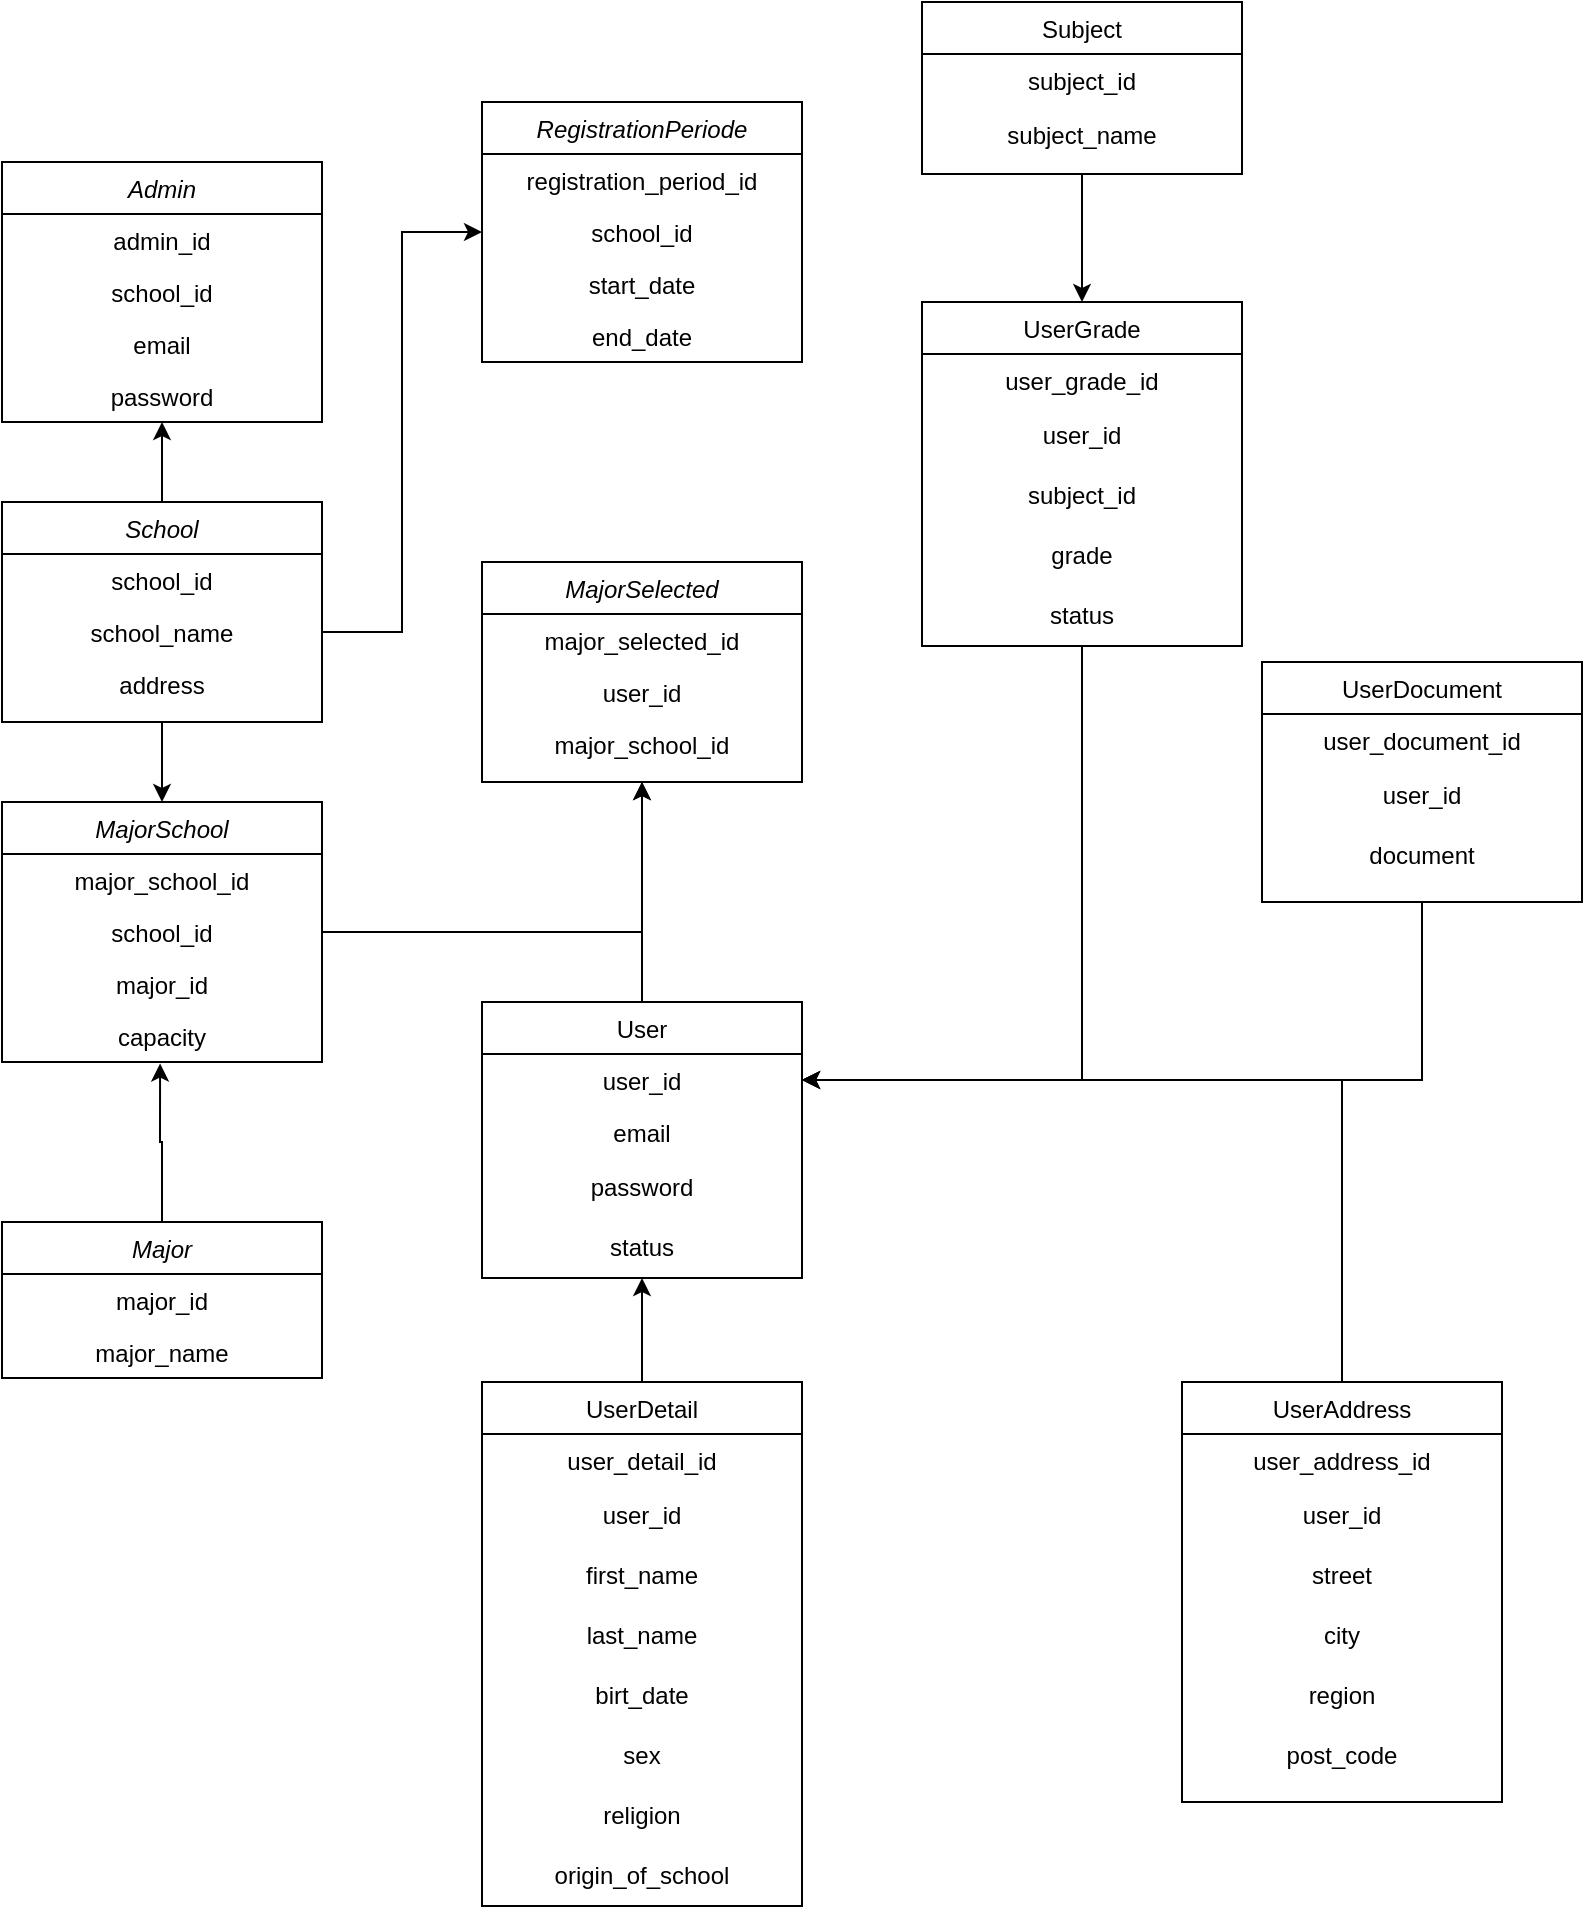<mxfile version="22.1.5" type="github">
  <diagram id="C5RBs43oDa-KdzZeNtuy" name="Page-1">
    <mxGraphModel dx="1664" dy="982" grid="1" gridSize="10" guides="1" tooltips="1" connect="1" arrows="1" fold="1" page="1" pageScale="1" pageWidth="827" pageHeight="1169" math="0" shadow="0">
      <root>
        <mxCell id="WIyWlLk6GJQsqaUBKTNV-0" />
        <mxCell id="WIyWlLk6GJQsqaUBKTNV-1" parent="WIyWlLk6GJQsqaUBKTNV-0" />
        <mxCell id="zkfFHV4jXpPFQw0GAbJ--0" value="Admin" style="swimlane;fontStyle=2;align=center;verticalAlign=top;childLayout=stackLayout;horizontal=1;startSize=26;horizontalStack=0;resizeParent=1;resizeLast=0;collapsible=1;marginBottom=0;rounded=0;shadow=0;strokeWidth=1;" parent="WIyWlLk6GJQsqaUBKTNV-1" vertex="1">
          <mxGeometry x="30" y="110" width="160" height="130" as="geometry">
            <mxRectangle x="230" y="140" width="160" height="26" as="alternateBounds" />
          </mxGeometry>
        </mxCell>
        <mxCell id="zkfFHV4jXpPFQw0GAbJ--1" value="admin_id" style="text;align=center;verticalAlign=top;spacingLeft=4;spacingRight=4;overflow=hidden;rotatable=0;points=[[0,0.5],[1,0.5]];portConstraint=eastwest;" parent="zkfFHV4jXpPFQw0GAbJ--0" vertex="1">
          <mxGeometry y="26" width="160" height="26" as="geometry" />
        </mxCell>
        <mxCell id="zkfFHV4jXpPFQw0GAbJ--3" value="school_id" style="text;align=center;verticalAlign=top;spacingLeft=4;spacingRight=4;overflow=hidden;rotatable=0;points=[[0,0.5],[1,0.5]];portConstraint=eastwest;rounded=0;shadow=0;html=0;" parent="zkfFHV4jXpPFQw0GAbJ--0" vertex="1">
          <mxGeometry y="52" width="160" height="26" as="geometry" />
        </mxCell>
        <mxCell id="zkfFHV4jXpPFQw0GAbJ--2" value="email" style="text;align=center;verticalAlign=top;spacingLeft=4;spacingRight=4;overflow=hidden;rotatable=0;points=[[0,0.5],[1,0.5]];portConstraint=eastwest;rounded=0;shadow=0;html=0;" parent="zkfFHV4jXpPFQw0GAbJ--0" vertex="1">
          <mxGeometry y="78" width="160" height="26" as="geometry" />
        </mxCell>
        <mxCell id="1_YcByywU4vVhhrC88xA-54" value="password" style="text;align=center;verticalAlign=top;spacingLeft=4;spacingRight=4;overflow=hidden;rotatable=0;points=[[0,0.5],[1,0.5]];portConstraint=eastwest;rounded=0;shadow=0;html=0;" vertex="1" parent="zkfFHV4jXpPFQw0GAbJ--0">
          <mxGeometry y="104" width="160" height="26" as="geometry" />
        </mxCell>
        <mxCell id="1_YcByywU4vVhhrC88xA-66" style="edgeStyle=orthogonalEdgeStyle;rounded=0;orthogonalLoop=1;jettySize=auto;html=1;entryX=0.5;entryY=1;entryDx=0;entryDy=0;" edge="1" parent="WIyWlLk6GJQsqaUBKTNV-1" source="zkfFHV4jXpPFQw0GAbJ--6" target="1_YcByywU4vVhhrC88xA-61">
          <mxGeometry relative="1" as="geometry" />
        </mxCell>
        <mxCell id="zkfFHV4jXpPFQw0GAbJ--6" value="User" style="swimlane;fontStyle=0;align=center;verticalAlign=top;childLayout=stackLayout;horizontal=1;startSize=26;horizontalStack=0;resizeParent=1;resizeLast=0;collapsible=1;marginBottom=0;rounded=0;shadow=0;strokeWidth=1;" parent="WIyWlLk6GJQsqaUBKTNV-1" vertex="1">
          <mxGeometry x="270" y="530" width="160" height="138" as="geometry">
            <mxRectangle x="130" y="380" width="160" height="26" as="alternateBounds" />
          </mxGeometry>
        </mxCell>
        <mxCell id="zkfFHV4jXpPFQw0GAbJ--7" value="user_id" style="text;align=center;verticalAlign=top;spacingLeft=4;spacingRight=4;overflow=hidden;rotatable=0;points=[[0,0.5],[1,0.5]];portConstraint=eastwest;" parent="zkfFHV4jXpPFQw0GAbJ--6" vertex="1">
          <mxGeometry y="26" width="160" height="26" as="geometry" />
        </mxCell>
        <mxCell id="zkfFHV4jXpPFQw0GAbJ--8" value="email" style="text;align=center;verticalAlign=top;spacingLeft=4;spacingRight=4;overflow=hidden;rotatable=0;points=[[0,0.5],[1,0.5]];portConstraint=eastwest;rounded=0;shadow=0;html=0;" parent="zkfFHV4jXpPFQw0GAbJ--6" vertex="1">
          <mxGeometry y="52" width="160" height="26" as="geometry" />
        </mxCell>
        <mxCell id="1_YcByywU4vVhhrC88xA-0" value="password" style="text;strokeColor=none;align=center;fillColor=none;html=1;verticalAlign=middle;whiteSpace=wrap;rounded=0;labelPosition=center;verticalLabelPosition=middle;" vertex="1" parent="zkfFHV4jXpPFQw0GAbJ--6">
          <mxGeometry y="78" width="160" height="30" as="geometry" />
        </mxCell>
        <mxCell id="1_YcByywU4vVhhrC88xA-76" value="status" style="text;strokeColor=none;align=center;fillColor=none;html=1;verticalAlign=middle;whiteSpace=wrap;rounded=0;labelPosition=center;verticalLabelPosition=middle;" vertex="1" parent="zkfFHV4jXpPFQw0GAbJ--6">
          <mxGeometry y="108" width="160" height="30" as="geometry" />
        </mxCell>
        <mxCell id="1_YcByywU4vVhhrC88xA-40" style="edgeStyle=orthogonalEdgeStyle;rounded=0;orthogonalLoop=1;jettySize=auto;html=1;entryX=0.5;entryY=1;entryDx=0;entryDy=0;" edge="1" parent="WIyWlLk6GJQsqaUBKTNV-1" source="zkfFHV4jXpPFQw0GAbJ--13" target="zkfFHV4jXpPFQw0GAbJ--6">
          <mxGeometry relative="1" as="geometry" />
        </mxCell>
        <object label="UserDetail" id="zkfFHV4jXpPFQw0GAbJ--13">
          <mxCell style="swimlane;fontStyle=0;align=center;verticalAlign=top;childLayout=stackLayout;horizontal=1;startSize=26;horizontalStack=0;resizeParent=1;resizeLast=0;collapsible=1;marginBottom=0;rounded=0;shadow=0;strokeWidth=1;" parent="WIyWlLk6GJQsqaUBKTNV-1" vertex="1">
            <mxGeometry x="270" y="720" width="160" height="262" as="geometry">
              <mxRectangle x="340" y="380" width="170" height="26" as="alternateBounds" />
            </mxGeometry>
          </mxCell>
        </object>
        <mxCell id="zkfFHV4jXpPFQw0GAbJ--14" value="user_detail_id" style="text;align=center;verticalAlign=top;spacingLeft=4;spacingRight=4;overflow=hidden;rotatable=0;points=[[0,0.5],[1,0.5]];portConstraint=eastwest;" parent="zkfFHV4jXpPFQw0GAbJ--13" vertex="1">
          <mxGeometry y="26" width="160" height="26" as="geometry" />
        </mxCell>
        <mxCell id="1_YcByywU4vVhhrC88xA-1" value="user_id" style="text;strokeColor=none;align=center;fillColor=none;html=1;verticalAlign=middle;whiteSpace=wrap;rounded=0;" vertex="1" parent="zkfFHV4jXpPFQw0GAbJ--13">
          <mxGeometry y="52" width="160" height="30" as="geometry" />
        </mxCell>
        <mxCell id="1_YcByywU4vVhhrC88xA-3" value="first_name" style="text;strokeColor=none;align=center;fillColor=none;html=1;verticalAlign=middle;whiteSpace=wrap;rounded=0;" vertex="1" parent="zkfFHV4jXpPFQw0GAbJ--13">
          <mxGeometry y="82" width="160" height="30" as="geometry" />
        </mxCell>
        <mxCell id="1_YcByywU4vVhhrC88xA-4" value="last_name" style="text;strokeColor=none;align=center;fillColor=none;html=1;verticalAlign=middle;whiteSpace=wrap;rounded=0;" vertex="1" parent="zkfFHV4jXpPFQw0GAbJ--13">
          <mxGeometry y="112" width="160" height="30" as="geometry" />
        </mxCell>
        <mxCell id="1_YcByywU4vVhhrC88xA-5" value="birt_date" style="text;strokeColor=none;align=center;fillColor=none;html=1;verticalAlign=middle;whiteSpace=wrap;rounded=0;" vertex="1" parent="zkfFHV4jXpPFQw0GAbJ--13">
          <mxGeometry y="142" width="160" height="30" as="geometry" />
        </mxCell>
        <mxCell id="1_YcByywU4vVhhrC88xA-6" value="sex" style="text;strokeColor=none;align=center;fillColor=none;html=1;verticalAlign=middle;whiteSpace=wrap;rounded=0;" vertex="1" parent="zkfFHV4jXpPFQw0GAbJ--13">
          <mxGeometry y="172" width="160" height="30" as="geometry" />
        </mxCell>
        <mxCell id="1_YcByywU4vVhhrC88xA-7" value="religion" style="text;strokeColor=none;align=center;fillColor=none;html=1;verticalAlign=middle;whiteSpace=wrap;rounded=0;" vertex="1" parent="zkfFHV4jXpPFQw0GAbJ--13">
          <mxGeometry y="202" width="160" height="30" as="geometry" />
        </mxCell>
        <mxCell id="1_YcByywU4vVhhrC88xA-8" value="origin_of_school" style="text;strokeColor=none;align=center;fillColor=none;html=1;verticalAlign=middle;whiteSpace=wrap;rounded=0;" vertex="1" parent="zkfFHV4jXpPFQw0GAbJ--13">
          <mxGeometry y="232" width="160" height="30" as="geometry" />
        </mxCell>
        <mxCell id="1_YcByywU4vVhhrC88xA-19" style="edgeStyle=orthogonalEdgeStyle;rounded=0;orthogonalLoop=1;jettySize=auto;html=1;entryX=1;entryY=0.5;entryDx=0;entryDy=0;" edge="1" parent="WIyWlLk6GJQsqaUBKTNV-1" source="1_YcByywU4vVhhrC88xA-9" target="zkfFHV4jXpPFQw0GAbJ--7">
          <mxGeometry relative="1" as="geometry" />
        </mxCell>
        <object label="UserAddress" id="1_YcByywU4vVhhrC88xA-9">
          <mxCell style="swimlane;fontStyle=0;align=center;verticalAlign=top;childLayout=stackLayout;horizontal=1;startSize=26;horizontalStack=0;resizeParent=1;resizeLast=0;collapsible=1;marginBottom=0;rounded=0;shadow=0;strokeWidth=1;" vertex="1" parent="WIyWlLk6GJQsqaUBKTNV-1">
            <mxGeometry x="620" y="720" width="160" height="210" as="geometry">
              <mxRectangle x="340" y="380" width="170" height="26" as="alternateBounds" />
            </mxGeometry>
          </mxCell>
        </object>
        <mxCell id="1_YcByywU4vVhhrC88xA-10" value="user_address_id" style="text;align=center;verticalAlign=top;spacingLeft=4;spacingRight=4;overflow=hidden;rotatable=0;points=[[0,0.5],[1,0.5]];portConstraint=eastwest;" vertex="1" parent="1_YcByywU4vVhhrC88xA-9">
          <mxGeometry y="26" width="160" height="26" as="geometry" />
        </mxCell>
        <mxCell id="1_YcByywU4vVhhrC88xA-11" value="user_id" style="text;strokeColor=none;align=center;fillColor=none;html=1;verticalAlign=middle;whiteSpace=wrap;rounded=0;" vertex="1" parent="1_YcByywU4vVhhrC88xA-9">
          <mxGeometry y="52" width="160" height="30" as="geometry" />
        </mxCell>
        <mxCell id="1_YcByywU4vVhhrC88xA-12" value="street" style="text;strokeColor=none;align=center;fillColor=none;html=1;verticalAlign=middle;whiteSpace=wrap;rounded=0;" vertex="1" parent="1_YcByywU4vVhhrC88xA-9">
          <mxGeometry y="82" width="160" height="30" as="geometry" />
        </mxCell>
        <mxCell id="1_YcByywU4vVhhrC88xA-13" value="city" style="text;strokeColor=none;align=center;fillColor=none;html=1;verticalAlign=middle;whiteSpace=wrap;rounded=0;" vertex="1" parent="1_YcByywU4vVhhrC88xA-9">
          <mxGeometry y="112" width="160" height="30" as="geometry" />
        </mxCell>
        <mxCell id="1_YcByywU4vVhhrC88xA-14" value="region" style="text;strokeColor=none;align=center;fillColor=none;html=1;verticalAlign=middle;whiteSpace=wrap;rounded=0;" vertex="1" parent="1_YcByywU4vVhhrC88xA-9">
          <mxGeometry y="142" width="160" height="30" as="geometry" />
        </mxCell>
        <mxCell id="1_YcByywU4vVhhrC88xA-15" value="post_code" style="text;strokeColor=none;align=center;fillColor=none;html=1;verticalAlign=middle;whiteSpace=wrap;rounded=0;" vertex="1" parent="1_YcByywU4vVhhrC88xA-9">
          <mxGeometry y="172" width="160" height="30" as="geometry" />
        </mxCell>
        <mxCell id="1_YcByywU4vVhhrC88xA-27" style="edgeStyle=orthogonalEdgeStyle;rounded=0;orthogonalLoop=1;jettySize=auto;html=1;entryX=1;entryY=0.5;entryDx=0;entryDy=0;" edge="1" parent="WIyWlLk6GJQsqaUBKTNV-1" source="1_YcByywU4vVhhrC88xA-20" target="zkfFHV4jXpPFQw0GAbJ--7">
          <mxGeometry relative="1" as="geometry" />
        </mxCell>
        <object label="UserDocument" id="1_YcByywU4vVhhrC88xA-20">
          <mxCell style="swimlane;fontStyle=0;align=center;verticalAlign=top;childLayout=stackLayout;horizontal=1;startSize=26;horizontalStack=0;resizeParent=1;resizeLast=0;collapsible=1;marginBottom=0;rounded=0;shadow=0;strokeWidth=1;" vertex="1" parent="WIyWlLk6GJQsqaUBKTNV-1">
            <mxGeometry x="660" y="360" width="160" height="120" as="geometry">
              <mxRectangle x="340" y="380" width="170" height="26" as="alternateBounds" />
            </mxGeometry>
          </mxCell>
        </object>
        <mxCell id="1_YcByywU4vVhhrC88xA-21" value="user_document_id" style="text;align=center;verticalAlign=top;spacingLeft=4;spacingRight=4;overflow=hidden;rotatable=0;points=[[0,0.5],[1,0.5]];portConstraint=eastwest;" vertex="1" parent="1_YcByywU4vVhhrC88xA-20">
          <mxGeometry y="26" width="160" height="26" as="geometry" />
        </mxCell>
        <mxCell id="1_YcByywU4vVhhrC88xA-22" value="user_id" style="text;strokeColor=none;align=center;fillColor=none;html=1;verticalAlign=middle;whiteSpace=wrap;rounded=0;" vertex="1" parent="1_YcByywU4vVhhrC88xA-20">
          <mxGeometry y="52" width="160" height="30" as="geometry" />
        </mxCell>
        <mxCell id="1_YcByywU4vVhhrC88xA-23" value="document" style="text;strokeColor=none;align=center;fillColor=none;html=1;verticalAlign=middle;whiteSpace=wrap;rounded=0;" vertex="1" parent="1_YcByywU4vVhhrC88xA-20">
          <mxGeometry y="82" width="160" height="30" as="geometry" />
        </mxCell>
        <mxCell id="1_YcByywU4vVhhrC88xA-33" style="edgeStyle=orthogonalEdgeStyle;rounded=0;orthogonalLoop=1;jettySize=auto;html=1;entryX=1;entryY=0.5;entryDx=0;entryDy=0;" edge="1" parent="WIyWlLk6GJQsqaUBKTNV-1" source="1_YcByywU4vVhhrC88xA-28" target="zkfFHV4jXpPFQw0GAbJ--7">
          <mxGeometry relative="1" as="geometry" />
        </mxCell>
        <object label="UserGrade" id="1_YcByywU4vVhhrC88xA-28">
          <mxCell style="swimlane;fontStyle=0;align=center;verticalAlign=top;childLayout=stackLayout;horizontal=1;startSize=26;horizontalStack=0;resizeParent=1;resizeLast=0;collapsible=1;marginBottom=0;rounded=0;shadow=0;strokeWidth=1;" vertex="1" parent="WIyWlLk6GJQsqaUBKTNV-1">
            <mxGeometry x="490" y="180" width="160" height="172" as="geometry">
              <mxRectangle x="340" y="380" width="170" height="26" as="alternateBounds" />
            </mxGeometry>
          </mxCell>
        </object>
        <mxCell id="1_YcByywU4vVhhrC88xA-29" value="user_grade_id" style="text;align=center;verticalAlign=top;spacingLeft=4;spacingRight=4;overflow=hidden;rotatable=0;points=[[0,0.5],[1,0.5]];portConstraint=eastwest;" vertex="1" parent="1_YcByywU4vVhhrC88xA-28">
          <mxGeometry y="26" width="160" height="26" as="geometry" />
        </mxCell>
        <mxCell id="1_YcByywU4vVhhrC88xA-30" value="user_id" style="text;strokeColor=none;align=center;fillColor=none;html=1;verticalAlign=middle;whiteSpace=wrap;rounded=0;" vertex="1" parent="1_YcByywU4vVhhrC88xA-28">
          <mxGeometry y="52" width="160" height="30" as="geometry" />
        </mxCell>
        <mxCell id="1_YcByywU4vVhhrC88xA-31" value="subject_id" style="text;strokeColor=none;align=center;fillColor=none;html=1;verticalAlign=middle;whiteSpace=wrap;rounded=0;" vertex="1" parent="1_YcByywU4vVhhrC88xA-28">
          <mxGeometry y="82" width="160" height="30" as="geometry" />
        </mxCell>
        <mxCell id="1_YcByywU4vVhhrC88xA-32" value="grade" style="text;strokeColor=none;align=center;fillColor=none;html=1;verticalAlign=middle;whiteSpace=wrap;rounded=0;" vertex="1" parent="1_YcByywU4vVhhrC88xA-28">
          <mxGeometry y="112" width="160" height="30" as="geometry" />
        </mxCell>
        <mxCell id="1_YcByywU4vVhhrC88xA-75" value="status" style="text;strokeColor=none;align=center;fillColor=none;html=1;verticalAlign=middle;whiteSpace=wrap;rounded=0;" vertex="1" parent="1_YcByywU4vVhhrC88xA-28">
          <mxGeometry y="142" width="160" height="30" as="geometry" />
        </mxCell>
        <mxCell id="1_YcByywU4vVhhrC88xA-60" style="edgeStyle=orthogonalEdgeStyle;rounded=0;orthogonalLoop=1;jettySize=auto;html=1;entryX=0.5;entryY=0;entryDx=0;entryDy=0;" edge="1" parent="WIyWlLk6GJQsqaUBKTNV-1" source="1_YcByywU4vVhhrC88xA-34" target="1_YcByywU4vVhhrC88xA-28">
          <mxGeometry relative="1" as="geometry" />
        </mxCell>
        <object label="Subject" id="1_YcByywU4vVhhrC88xA-34">
          <mxCell style="swimlane;fontStyle=0;align=center;verticalAlign=top;childLayout=stackLayout;horizontal=1;startSize=26;horizontalStack=0;resizeParent=1;resizeLast=0;collapsible=1;marginBottom=0;rounded=0;shadow=0;strokeWidth=1;" vertex="1" parent="WIyWlLk6GJQsqaUBKTNV-1">
            <mxGeometry x="490" y="30" width="160" height="86" as="geometry">
              <mxRectangle x="340" y="380" width="170" height="26" as="alternateBounds" />
            </mxGeometry>
          </mxCell>
        </object>
        <mxCell id="1_YcByywU4vVhhrC88xA-35" value="subject_id" style="text;align=center;verticalAlign=top;spacingLeft=4;spacingRight=4;overflow=hidden;rotatable=0;points=[[0,0.5],[1,0.5]];portConstraint=eastwest;" vertex="1" parent="1_YcByywU4vVhhrC88xA-34">
          <mxGeometry y="26" width="160" height="26" as="geometry" />
        </mxCell>
        <mxCell id="1_YcByywU4vVhhrC88xA-36" value="subject_name" style="text;strokeColor=none;align=center;fillColor=none;html=1;verticalAlign=middle;whiteSpace=wrap;rounded=0;" vertex="1" parent="1_YcByywU4vVhhrC88xA-34">
          <mxGeometry y="52" width="160" height="30" as="geometry" />
        </mxCell>
        <mxCell id="1_YcByywU4vVhhrC88xA-58" style="edgeStyle=orthogonalEdgeStyle;rounded=0;orthogonalLoop=1;jettySize=auto;html=1;" edge="1" parent="WIyWlLk6GJQsqaUBKTNV-1" source="1_YcByywU4vVhhrC88xA-41" target="1_YcByywU4vVhhrC88xA-49">
          <mxGeometry relative="1" as="geometry" />
        </mxCell>
        <mxCell id="1_YcByywU4vVhhrC88xA-41" value="School" style="swimlane;fontStyle=2;align=center;verticalAlign=top;childLayout=stackLayout;horizontal=1;startSize=26;horizontalStack=0;resizeParent=1;resizeLast=0;collapsible=1;marginBottom=0;rounded=0;shadow=0;strokeWidth=1;" vertex="1" parent="WIyWlLk6GJQsqaUBKTNV-1">
          <mxGeometry x="30" y="280" width="160" height="110" as="geometry">
            <mxRectangle x="230" y="140" width="160" height="26" as="alternateBounds" />
          </mxGeometry>
        </mxCell>
        <mxCell id="1_YcByywU4vVhhrC88xA-42" value="school_id" style="text;align=center;verticalAlign=top;spacingLeft=4;spacingRight=4;overflow=hidden;rotatable=0;points=[[0,0.5],[1,0.5]];portConstraint=eastwest;" vertex="1" parent="1_YcByywU4vVhhrC88xA-41">
          <mxGeometry y="26" width="160" height="26" as="geometry" />
        </mxCell>
        <mxCell id="1_YcByywU4vVhhrC88xA-43" value="school_name" style="text;align=center;verticalAlign=top;spacingLeft=4;spacingRight=4;overflow=hidden;rotatable=0;points=[[0,0.5],[1,0.5]];portConstraint=eastwest;rounded=0;shadow=0;html=0;" vertex="1" parent="1_YcByywU4vVhhrC88xA-41">
          <mxGeometry y="52" width="160" height="26" as="geometry" />
        </mxCell>
        <mxCell id="1_YcByywU4vVhhrC88xA-44" value="address" style="text;align=center;verticalAlign=top;spacingLeft=4;spacingRight=4;overflow=hidden;rotatable=0;points=[[0,0.5],[1,0.5]];portConstraint=eastwest;rounded=0;shadow=0;html=0;" vertex="1" parent="1_YcByywU4vVhhrC88xA-41">
          <mxGeometry y="78" width="160" height="26" as="geometry" />
        </mxCell>
        <mxCell id="1_YcByywU4vVhhrC88xA-45" value="Major" style="swimlane;fontStyle=2;align=center;verticalAlign=top;childLayout=stackLayout;horizontal=1;startSize=26;horizontalStack=0;resizeParent=1;resizeLast=0;collapsible=1;marginBottom=0;rounded=0;shadow=0;strokeWidth=1;" vertex="1" parent="WIyWlLk6GJQsqaUBKTNV-1">
          <mxGeometry x="30" y="640" width="160" height="78" as="geometry">
            <mxRectangle x="230" y="140" width="160" height="26" as="alternateBounds" />
          </mxGeometry>
        </mxCell>
        <mxCell id="1_YcByywU4vVhhrC88xA-46" value="major_id" style="text;align=center;verticalAlign=top;spacingLeft=4;spacingRight=4;overflow=hidden;rotatable=0;points=[[0,0.5],[1,0.5]];portConstraint=eastwest;" vertex="1" parent="1_YcByywU4vVhhrC88xA-45">
          <mxGeometry y="26" width="160" height="26" as="geometry" />
        </mxCell>
        <mxCell id="1_YcByywU4vVhhrC88xA-47" value="major_name" style="text;align=center;verticalAlign=top;spacingLeft=4;spacingRight=4;overflow=hidden;rotatable=0;points=[[0,0.5],[1,0.5]];portConstraint=eastwest;rounded=0;shadow=0;html=0;" vertex="1" parent="1_YcByywU4vVhhrC88xA-45">
          <mxGeometry y="52" width="160" height="26" as="geometry" />
        </mxCell>
        <mxCell id="1_YcByywU4vVhhrC88xA-67" style="edgeStyle=orthogonalEdgeStyle;rounded=0;orthogonalLoop=1;jettySize=auto;html=1;entryX=0.5;entryY=1;entryDx=0;entryDy=0;" edge="1" parent="WIyWlLk6GJQsqaUBKTNV-1" source="1_YcByywU4vVhhrC88xA-49" target="1_YcByywU4vVhhrC88xA-61">
          <mxGeometry relative="1" as="geometry" />
        </mxCell>
        <mxCell id="1_YcByywU4vVhhrC88xA-49" value="MajorSchool" style="swimlane;fontStyle=2;align=center;verticalAlign=top;childLayout=stackLayout;horizontal=1;startSize=26;horizontalStack=0;resizeParent=1;resizeLast=0;collapsible=1;marginBottom=0;rounded=0;shadow=0;strokeWidth=1;" vertex="1" parent="WIyWlLk6GJQsqaUBKTNV-1">
          <mxGeometry x="30" y="430" width="160" height="130" as="geometry">
            <mxRectangle x="230" y="140" width="160" height="26" as="alternateBounds" />
          </mxGeometry>
        </mxCell>
        <mxCell id="1_YcByywU4vVhhrC88xA-50" value="major_school_id" style="text;align=center;verticalAlign=top;spacingLeft=4;spacingRight=4;overflow=hidden;rotatable=0;points=[[0,0.5],[1,0.5]];portConstraint=eastwest;" vertex="1" parent="1_YcByywU4vVhhrC88xA-49">
          <mxGeometry y="26" width="160" height="26" as="geometry" />
        </mxCell>
        <mxCell id="1_YcByywU4vVhhrC88xA-51" value="school_id" style="text;align=center;verticalAlign=top;spacingLeft=4;spacingRight=4;overflow=hidden;rotatable=0;points=[[0,0.5],[1,0.5]];portConstraint=eastwest;rounded=0;shadow=0;html=0;" vertex="1" parent="1_YcByywU4vVhhrC88xA-49">
          <mxGeometry y="52" width="160" height="26" as="geometry" />
        </mxCell>
        <mxCell id="1_YcByywU4vVhhrC88xA-52" value="major_id" style="text;align=center;verticalAlign=top;spacingLeft=4;spacingRight=4;overflow=hidden;rotatable=0;points=[[0,0.5],[1,0.5]];portConstraint=eastwest;rounded=0;shadow=0;html=0;" vertex="1" parent="1_YcByywU4vVhhrC88xA-49">
          <mxGeometry y="78" width="160" height="26" as="geometry" />
        </mxCell>
        <mxCell id="1_YcByywU4vVhhrC88xA-53" value="capacity" style="text;align=center;verticalAlign=top;spacingLeft=4;spacingRight=4;overflow=hidden;rotatable=0;points=[[0,0.5],[1,0.5]];portConstraint=eastwest;rounded=0;shadow=0;html=0;" vertex="1" parent="1_YcByywU4vVhhrC88xA-49">
          <mxGeometry y="104" width="160" height="26" as="geometry" />
        </mxCell>
        <mxCell id="1_YcByywU4vVhhrC88xA-59" style="edgeStyle=orthogonalEdgeStyle;rounded=0;orthogonalLoop=1;jettySize=auto;html=1;entryX=0.494;entryY=1.029;entryDx=0;entryDy=0;entryPerimeter=0;" edge="1" parent="WIyWlLk6GJQsqaUBKTNV-1" source="1_YcByywU4vVhhrC88xA-45" target="1_YcByywU4vVhhrC88xA-53">
          <mxGeometry relative="1" as="geometry" />
        </mxCell>
        <mxCell id="1_YcByywU4vVhhrC88xA-61" value="MajorSelected" style="swimlane;fontStyle=2;align=center;verticalAlign=top;childLayout=stackLayout;horizontal=1;startSize=26;horizontalStack=0;resizeParent=1;resizeLast=0;collapsible=1;marginBottom=0;rounded=0;shadow=0;strokeWidth=1;" vertex="1" parent="WIyWlLk6GJQsqaUBKTNV-1">
          <mxGeometry x="270" y="310" width="160" height="110" as="geometry">
            <mxRectangle x="230" y="140" width="160" height="26" as="alternateBounds" />
          </mxGeometry>
        </mxCell>
        <mxCell id="1_YcByywU4vVhhrC88xA-62" value="major_selected_id" style="text;align=center;verticalAlign=top;spacingLeft=4;spacingRight=4;overflow=hidden;rotatable=0;points=[[0,0.5],[1,0.5]];portConstraint=eastwest;" vertex="1" parent="1_YcByywU4vVhhrC88xA-61">
          <mxGeometry y="26" width="160" height="26" as="geometry" />
        </mxCell>
        <mxCell id="1_YcByywU4vVhhrC88xA-63" value="user_id" style="text;align=center;verticalAlign=top;spacingLeft=4;spacingRight=4;overflow=hidden;rotatable=0;points=[[0,0.5],[1,0.5]];portConstraint=eastwest;rounded=0;shadow=0;html=0;" vertex="1" parent="1_YcByywU4vVhhrC88xA-61">
          <mxGeometry y="52" width="160" height="26" as="geometry" />
        </mxCell>
        <mxCell id="1_YcByywU4vVhhrC88xA-64" value="major_school_id" style="text;align=center;verticalAlign=top;spacingLeft=4;spacingRight=4;overflow=hidden;rotatable=0;points=[[0,0.5],[1,0.5]];portConstraint=eastwest;rounded=0;shadow=0;html=0;" vertex="1" parent="1_YcByywU4vVhhrC88xA-61">
          <mxGeometry y="78" width="160" height="26" as="geometry" />
        </mxCell>
        <mxCell id="1_YcByywU4vVhhrC88xA-68" style="edgeStyle=orthogonalEdgeStyle;rounded=0;orthogonalLoop=1;jettySize=auto;html=1;entryX=0.5;entryY=1;entryDx=0;entryDy=0;entryPerimeter=0;" edge="1" parent="WIyWlLk6GJQsqaUBKTNV-1" source="1_YcByywU4vVhhrC88xA-41" target="1_YcByywU4vVhhrC88xA-54">
          <mxGeometry relative="1" as="geometry" />
        </mxCell>
        <mxCell id="1_YcByywU4vVhhrC88xA-69" value="RegistrationPeriode" style="swimlane;fontStyle=2;align=center;verticalAlign=top;childLayout=stackLayout;horizontal=1;startSize=26;horizontalStack=0;resizeParent=1;resizeLast=0;collapsible=1;marginBottom=0;rounded=0;shadow=0;strokeWidth=1;" vertex="1" parent="WIyWlLk6GJQsqaUBKTNV-1">
          <mxGeometry x="270" y="80" width="160" height="130" as="geometry">
            <mxRectangle x="230" y="140" width="160" height="26" as="alternateBounds" />
          </mxGeometry>
        </mxCell>
        <mxCell id="1_YcByywU4vVhhrC88xA-70" value="registration_period_id" style="text;align=center;verticalAlign=top;spacingLeft=4;spacingRight=4;overflow=hidden;rotatable=0;points=[[0,0.5],[1,0.5]];portConstraint=eastwest;" vertex="1" parent="1_YcByywU4vVhhrC88xA-69">
          <mxGeometry y="26" width="160" height="26" as="geometry" />
        </mxCell>
        <mxCell id="1_YcByywU4vVhhrC88xA-71" value="school_id" style="text;align=center;verticalAlign=top;spacingLeft=4;spacingRight=4;overflow=hidden;rotatable=0;points=[[0,0.5],[1,0.5]];portConstraint=eastwest;rounded=0;shadow=0;html=0;" vertex="1" parent="1_YcByywU4vVhhrC88xA-69">
          <mxGeometry y="52" width="160" height="26" as="geometry" />
        </mxCell>
        <mxCell id="1_YcByywU4vVhhrC88xA-72" value="start_date" style="text;align=center;verticalAlign=top;spacingLeft=4;spacingRight=4;overflow=hidden;rotatable=0;points=[[0,0.5],[1,0.5]];portConstraint=eastwest;rounded=0;shadow=0;html=0;" vertex="1" parent="1_YcByywU4vVhhrC88xA-69">
          <mxGeometry y="78" width="160" height="26" as="geometry" />
        </mxCell>
        <mxCell id="1_YcByywU4vVhhrC88xA-73" value="end_date" style="text;align=center;verticalAlign=top;spacingLeft=4;spacingRight=4;overflow=hidden;rotatable=0;points=[[0,0.5],[1,0.5]];portConstraint=eastwest;rounded=0;shadow=0;html=0;" vertex="1" parent="1_YcByywU4vVhhrC88xA-69">
          <mxGeometry y="104" width="160" height="26" as="geometry" />
        </mxCell>
        <mxCell id="1_YcByywU4vVhhrC88xA-74" style="edgeStyle=orthogonalEdgeStyle;rounded=0;orthogonalLoop=1;jettySize=auto;html=1;entryX=0;entryY=0.5;entryDx=0;entryDy=0;" edge="1" parent="WIyWlLk6GJQsqaUBKTNV-1" source="1_YcByywU4vVhhrC88xA-43" target="1_YcByywU4vVhhrC88xA-71">
          <mxGeometry relative="1" as="geometry" />
        </mxCell>
      </root>
    </mxGraphModel>
  </diagram>
</mxfile>
